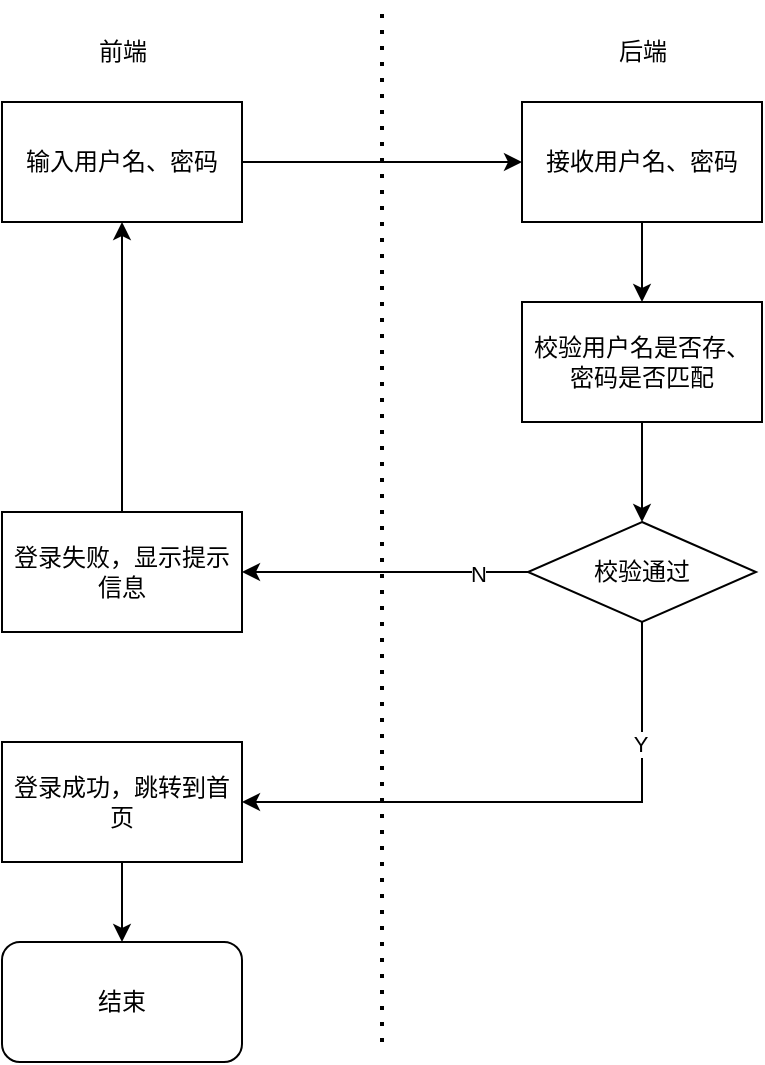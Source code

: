 <mxfile version="20.5.1" type="github">
  <diagram id="vqr9QIB0Gyu4a4YX3N2w" name="第 1 页">
    <mxGraphModel dx="1422" dy="748" grid="1" gridSize="10" guides="1" tooltips="1" connect="1" arrows="1" fold="1" page="1" pageScale="1" pageWidth="827" pageHeight="1169" math="0" shadow="0">
      <root>
        <mxCell id="0" />
        <mxCell id="1" parent="0" />
        <mxCell id="m4WnNkAXBSwYcj69suoh-6" style="edgeStyle=orthogonalEdgeStyle;rounded=0;orthogonalLoop=1;jettySize=auto;html=1;exitX=1;exitY=0.5;exitDx=0;exitDy=0;" edge="1" parent="1" source="m4WnNkAXBSwYcj69suoh-1" target="m4WnNkAXBSwYcj69suoh-2">
          <mxGeometry relative="1" as="geometry" />
        </mxCell>
        <mxCell id="m4WnNkAXBSwYcj69suoh-1" value="输入用户名、密码" style="rounded=0;whiteSpace=wrap;html=1;" vertex="1" parent="1">
          <mxGeometry x="224" y="120" width="120" height="60" as="geometry" />
        </mxCell>
        <mxCell id="m4WnNkAXBSwYcj69suoh-9" style="edgeStyle=orthogonalEdgeStyle;rounded=0;orthogonalLoop=1;jettySize=auto;html=1;exitX=0.5;exitY=1;exitDx=0;exitDy=0;entryX=0.5;entryY=0;entryDx=0;entryDy=0;" edge="1" parent="1" source="m4WnNkAXBSwYcj69suoh-2" target="m4WnNkAXBSwYcj69suoh-8">
          <mxGeometry relative="1" as="geometry" />
        </mxCell>
        <mxCell id="m4WnNkAXBSwYcj69suoh-2" value="接收用户名、密码" style="rounded=0;whiteSpace=wrap;html=1;" vertex="1" parent="1">
          <mxGeometry x="484" y="120" width="120" height="60" as="geometry" />
        </mxCell>
        <mxCell id="m4WnNkAXBSwYcj69suoh-12" style="edgeStyle=orthogonalEdgeStyle;rounded=0;orthogonalLoop=1;jettySize=auto;html=1;exitX=0;exitY=0.5;exitDx=0;exitDy=0;entryX=1;entryY=0.5;entryDx=0;entryDy=0;" edge="1" parent="1" source="m4WnNkAXBSwYcj69suoh-4" target="m4WnNkAXBSwYcj69suoh-11">
          <mxGeometry relative="1" as="geometry" />
        </mxCell>
        <mxCell id="m4WnNkAXBSwYcj69suoh-24" value="N" style="edgeLabel;html=1;align=center;verticalAlign=middle;resizable=0;points=[];" vertex="1" connectable="0" parent="m4WnNkAXBSwYcj69suoh-12">
          <mxGeometry x="-0.65" y="1" relative="1" as="geometry">
            <mxPoint as="offset" />
          </mxGeometry>
        </mxCell>
        <mxCell id="m4WnNkAXBSwYcj69suoh-14" style="edgeStyle=orthogonalEdgeStyle;rounded=0;orthogonalLoop=1;jettySize=auto;html=1;exitX=0.5;exitY=1;exitDx=0;exitDy=0;entryX=1;entryY=0.5;entryDx=0;entryDy=0;" edge="1" parent="1" source="m4WnNkAXBSwYcj69suoh-4" target="m4WnNkAXBSwYcj69suoh-13">
          <mxGeometry relative="1" as="geometry" />
        </mxCell>
        <mxCell id="m4WnNkAXBSwYcj69suoh-27" value="Y" style="edgeLabel;html=1;align=center;verticalAlign=middle;resizable=0;points=[];" vertex="1" connectable="0" parent="m4WnNkAXBSwYcj69suoh-14">
          <mxGeometry x="-0.579" y="-1" relative="1" as="geometry">
            <mxPoint as="offset" />
          </mxGeometry>
        </mxCell>
        <mxCell id="m4WnNkAXBSwYcj69suoh-4" value="校验通过" style="rhombus;whiteSpace=wrap;html=1;" vertex="1" parent="1">
          <mxGeometry x="487" y="330" width="114" height="50" as="geometry" />
        </mxCell>
        <mxCell id="m4WnNkAXBSwYcj69suoh-10" style="edgeStyle=orthogonalEdgeStyle;rounded=0;orthogonalLoop=1;jettySize=auto;html=1;exitX=0.5;exitY=1;exitDx=0;exitDy=0;entryX=0.5;entryY=0;entryDx=0;entryDy=0;" edge="1" parent="1" source="m4WnNkAXBSwYcj69suoh-8" target="m4WnNkAXBSwYcj69suoh-4">
          <mxGeometry relative="1" as="geometry" />
        </mxCell>
        <mxCell id="m4WnNkAXBSwYcj69suoh-8" value="校验用户名是否存、密码是否匹配" style="rounded=0;whiteSpace=wrap;html=1;" vertex="1" parent="1">
          <mxGeometry x="484" y="220" width="120" height="60" as="geometry" />
        </mxCell>
        <mxCell id="m4WnNkAXBSwYcj69suoh-22" style="edgeStyle=orthogonalEdgeStyle;rounded=0;orthogonalLoop=1;jettySize=auto;html=1;exitX=0.5;exitY=0;exitDx=0;exitDy=0;entryX=0.5;entryY=1;entryDx=0;entryDy=0;" edge="1" parent="1" source="m4WnNkAXBSwYcj69suoh-11" target="m4WnNkAXBSwYcj69suoh-1">
          <mxGeometry relative="1" as="geometry" />
        </mxCell>
        <mxCell id="m4WnNkAXBSwYcj69suoh-11" value="登录失败，显示提示信息" style="rounded=0;whiteSpace=wrap;html=1;" vertex="1" parent="1">
          <mxGeometry x="224" y="325" width="120" height="60" as="geometry" />
        </mxCell>
        <mxCell id="m4WnNkAXBSwYcj69suoh-23" style="edgeStyle=orthogonalEdgeStyle;rounded=0;orthogonalLoop=1;jettySize=auto;html=1;exitX=0.5;exitY=1;exitDx=0;exitDy=0;" edge="1" parent="1" source="m4WnNkAXBSwYcj69suoh-13" target="m4WnNkAXBSwYcj69suoh-18">
          <mxGeometry relative="1" as="geometry" />
        </mxCell>
        <mxCell id="m4WnNkAXBSwYcj69suoh-13" value="登录成功，跳转到首页" style="rounded=0;whiteSpace=wrap;html=1;" vertex="1" parent="1">
          <mxGeometry x="224" y="440" width="120" height="60" as="geometry" />
        </mxCell>
        <mxCell id="m4WnNkAXBSwYcj69suoh-18" value="结束" style="rounded=1;whiteSpace=wrap;html=1;" vertex="1" parent="1">
          <mxGeometry x="224" y="540" width="120" height="60" as="geometry" />
        </mxCell>
        <mxCell id="m4WnNkAXBSwYcj69suoh-28" value="" style="endArrow=none;dashed=1;html=1;dashPattern=1 3;strokeWidth=2;rounded=0;" edge="1" parent="1">
          <mxGeometry width="50" height="50" relative="1" as="geometry">
            <mxPoint x="414" y="590" as="sourcePoint" />
            <mxPoint x="414" y="70" as="targetPoint" />
          </mxGeometry>
        </mxCell>
        <mxCell id="m4WnNkAXBSwYcj69suoh-29" value="前端" style="text;html=1;align=center;verticalAlign=middle;resizable=0;points=[];autosize=1;strokeColor=none;fillColor=none;" vertex="1" parent="1">
          <mxGeometry x="259" y="80" width="50" height="30" as="geometry" />
        </mxCell>
        <mxCell id="m4WnNkAXBSwYcj69suoh-30" value="后端" style="text;html=1;align=center;verticalAlign=middle;resizable=0;points=[];autosize=1;strokeColor=none;fillColor=none;" vertex="1" parent="1">
          <mxGeometry x="519" y="80" width="50" height="30" as="geometry" />
        </mxCell>
      </root>
    </mxGraphModel>
  </diagram>
</mxfile>
